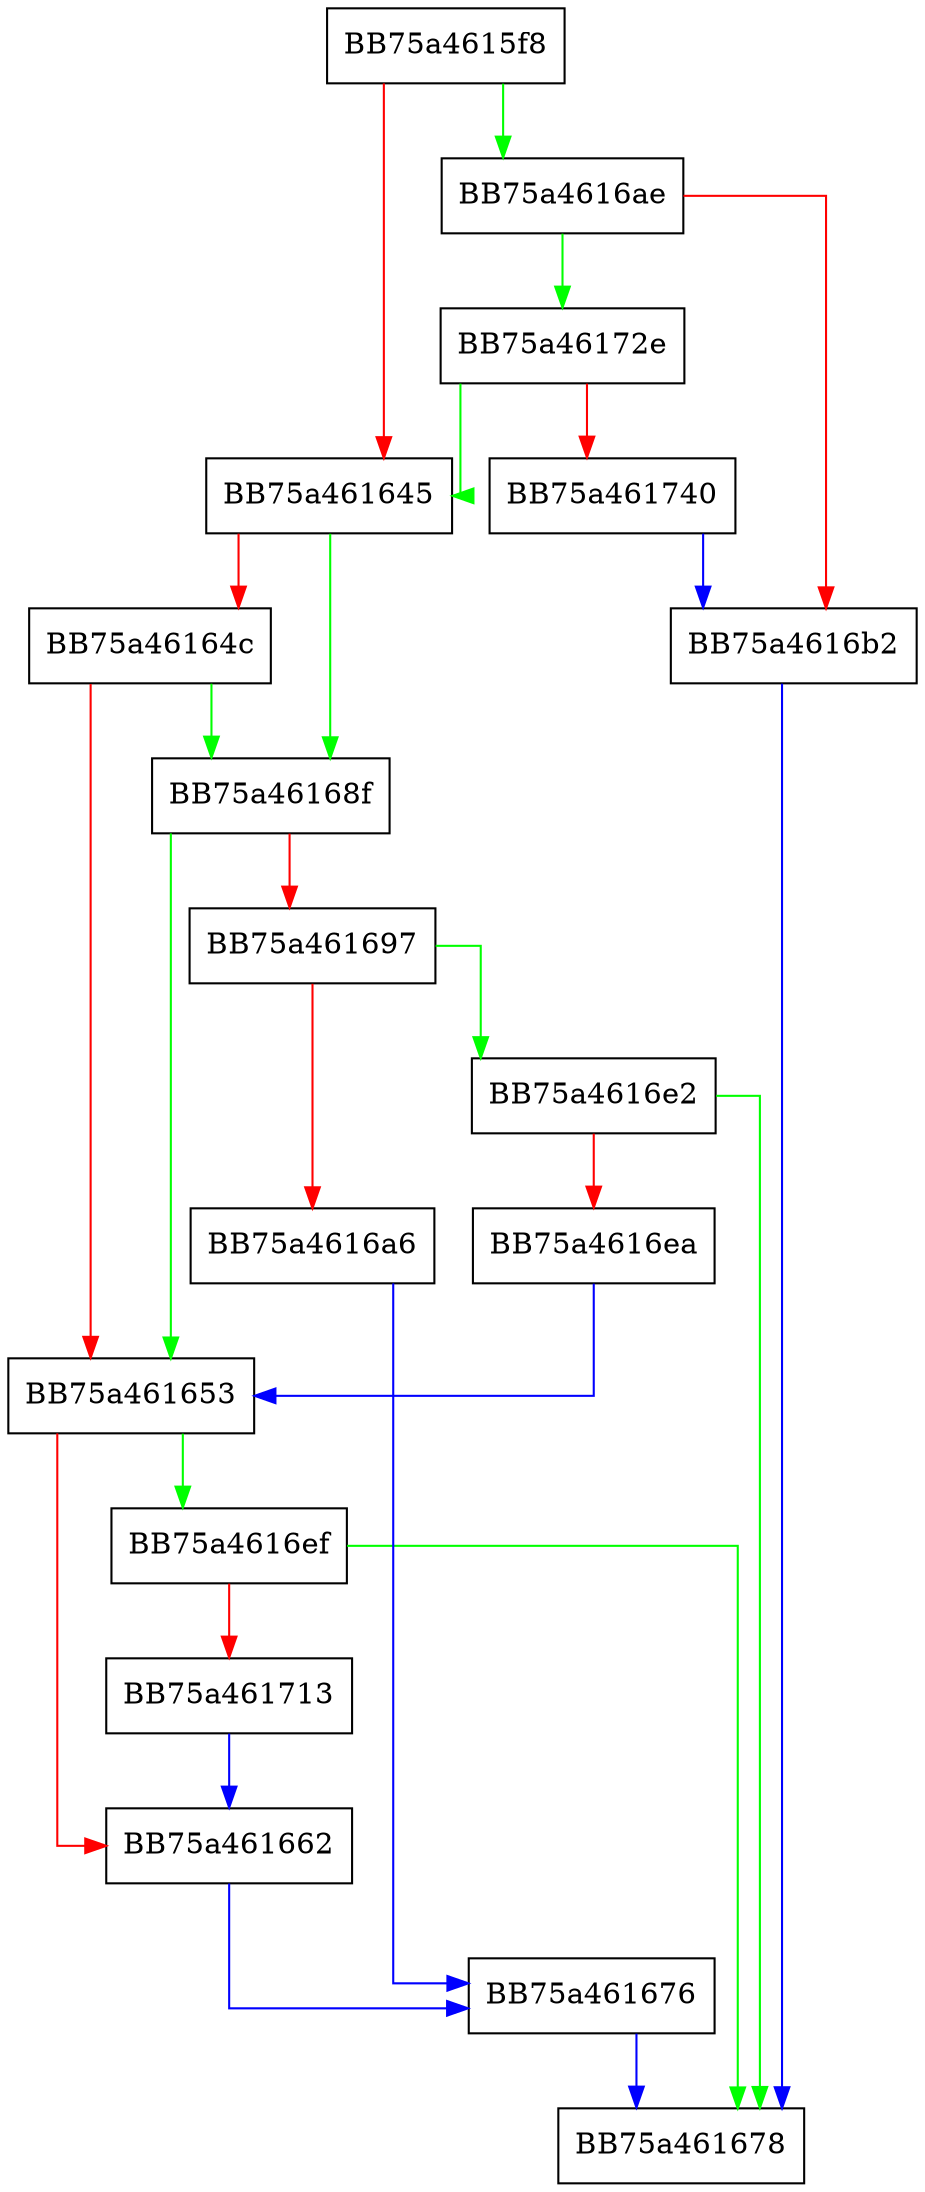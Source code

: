 digraph allocateSpace {
  node [shape="box"];
  graph [splines=ortho];
  BB75a4615f8 -> BB75a4616ae [color="green"];
  BB75a4615f8 -> BB75a461645 [color="red"];
  BB75a461645 -> BB75a46168f [color="green"];
  BB75a461645 -> BB75a46164c [color="red"];
  BB75a46164c -> BB75a46168f [color="green"];
  BB75a46164c -> BB75a461653 [color="red"];
  BB75a461653 -> BB75a4616ef [color="green"];
  BB75a461653 -> BB75a461662 [color="red"];
  BB75a461662 -> BB75a461676 [color="blue"];
  BB75a461676 -> BB75a461678 [color="blue"];
  BB75a46168f -> BB75a461653 [color="green"];
  BB75a46168f -> BB75a461697 [color="red"];
  BB75a461697 -> BB75a4616e2 [color="green"];
  BB75a461697 -> BB75a4616a6 [color="red"];
  BB75a4616a6 -> BB75a461676 [color="blue"];
  BB75a4616ae -> BB75a46172e [color="green"];
  BB75a4616ae -> BB75a4616b2 [color="red"];
  BB75a4616b2 -> BB75a461678 [color="blue"];
  BB75a4616e2 -> BB75a461678 [color="green"];
  BB75a4616e2 -> BB75a4616ea [color="red"];
  BB75a4616ea -> BB75a461653 [color="blue"];
  BB75a4616ef -> BB75a461678 [color="green"];
  BB75a4616ef -> BB75a461713 [color="red"];
  BB75a461713 -> BB75a461662 [color="blue"];
  BB75a46172e -> BB75a461645 [color="green"];
  BB75a46172e -> BB75a461740 [color="red"];
  BB75a461740 -> BB75a4616b2 [color="blue"];
}